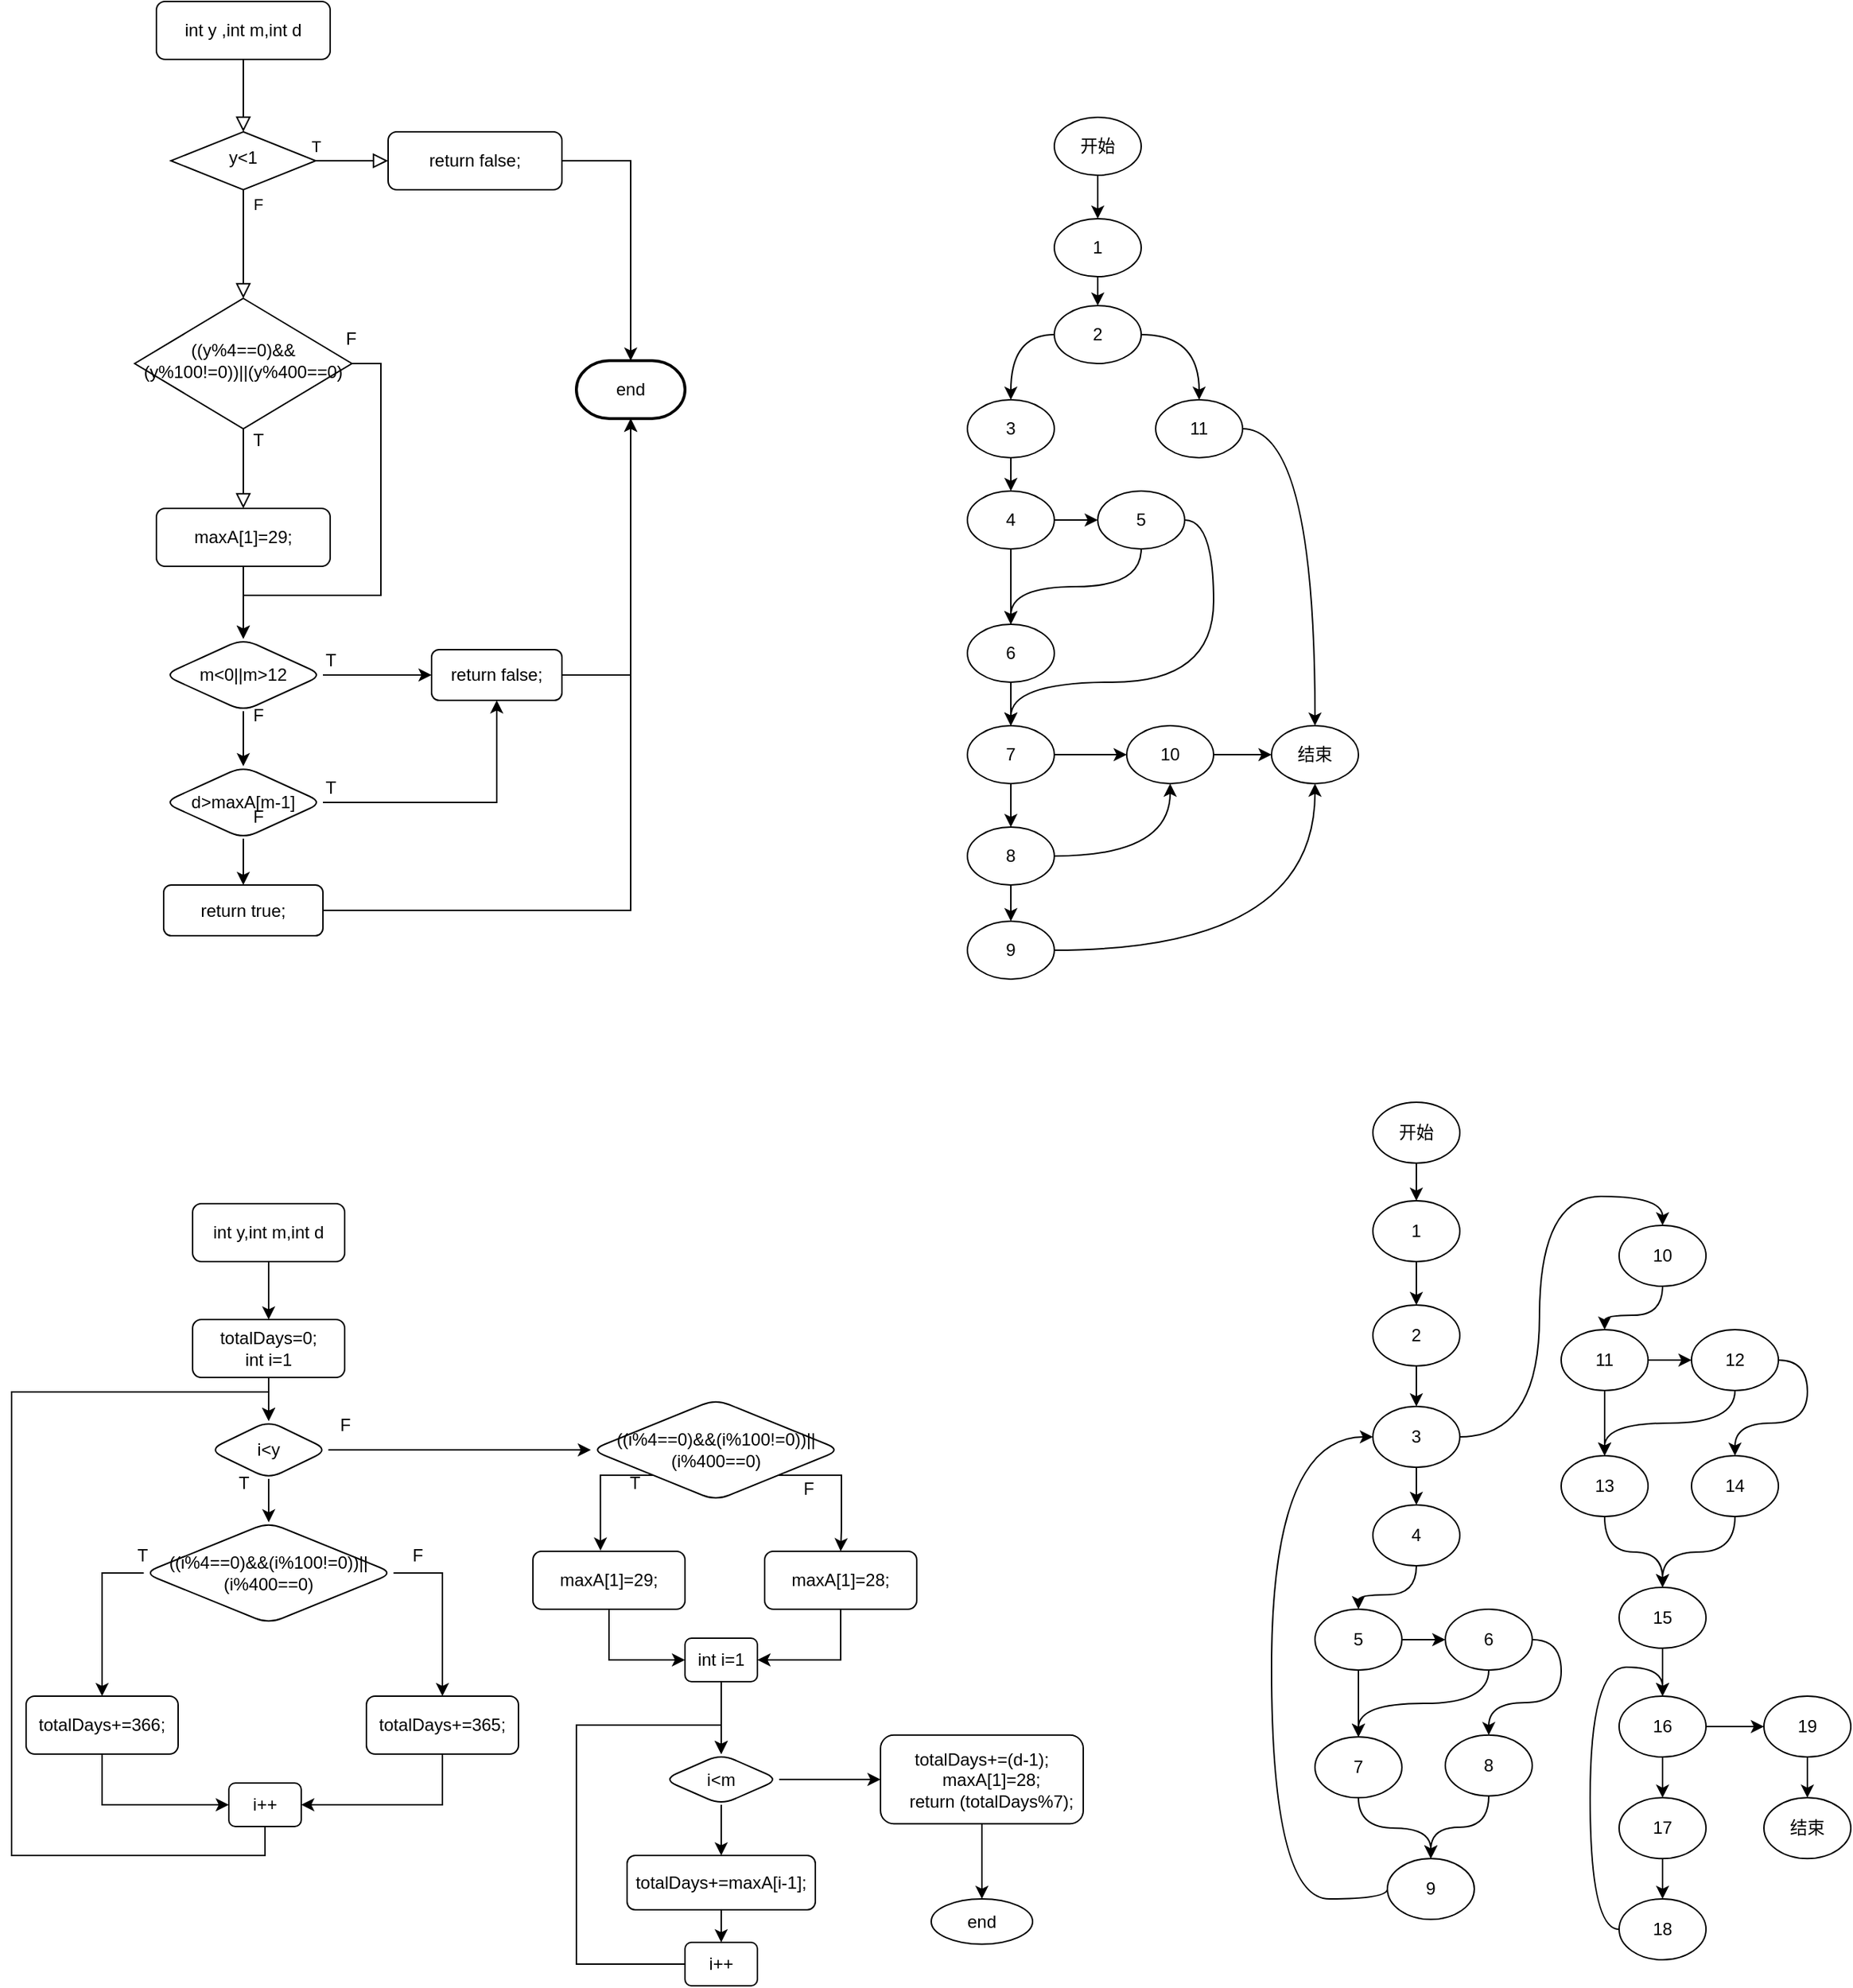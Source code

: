 <mxfile version="22.1.3" type="github">
  <diagram id="C5RBs43oDa-KdzZeNtuy" name="Page-1">
    <mxGraphModel dx="1226" dy="629" grid="1" gridSize="10" guides="1" tooltips="1" connect="1" arrows="1" fold="1" page="1" pageScale="1" pageWidth="1654" pageHeight="2336" math="0" shadow="0">
      <root>
        <mxCell id="WIyWlLk6GJQsqaUBKTNV-0" />
        <mxCell id="WIyWlLk6GJQsqaUBKTNV-1" parent="WIyWlLk6GJQsqaUBKTNV-0" />
        <mxCell id="WIyWlLk6GJQsqaUBKTNV-2" value="" style="rounded=0;html=1;jettySize=auto;orthogonalLoop=1;fontSize=11;endArrow=block;endFill=0;endSize=8;strokeWidth=1;shadow=0;labelBackgroundColor=none;edgeStyle=orthogonalEdgeStyle;" parent="WIyWlLk6GJQsqaUBKTNV-1" source="WIyWlLk6GJQsqaUBKTNV-3" target="WIyWlLk6GJQsqaUBKTNV-6" edge="1">
          <mxGeometry relative="1" as="geometry" />
        </mxCell>
        <mxCell id="WIyWlLk6GJQsqaUBKTNV-3" value="int y ,int m,int d" style="rounded=1;whiteSpace=wrap;html=1;fontSize=12;glass=0;strokeWidth=1;shadow=0;" parent="WIyWlLk6GJQsqaUBKTNV-1" vertex="1">
          <mxGeometry x="160" y="80" width="120" height="40" as="geometry" />
        </mxCell>
        <mxCell id="WIyWlLk6GJQsqaUBKTNV-4" value="F" style="rounded=0;html=1;jettySize=auto;orthogonalLoop=1;fontSize=11;endArrow=block;endFill=0;endSize=8;strokeWidth=1;shadow=0;labelBackgroundColor=none;edgeStyle=orthogonalEdgeStyle;" parent="WIyWlLk6GJQsqaUBKTNV-1" edge="1">
          <mxGeometry x="-0.733" y="10" relative="1" as="geometry">
            <mxPoint as="offset" />
            <mxPoint x="220" y="210" as="sourcePoint" />
            <mxPoint x="220" y="285" as="targetPoint" />
          </mxGeometry>
        </mxCell>
        <mxCell id="WIyWlLk6GJQsqaUBKTNV-5" value="T" style="edgeStyle=orthogonalEdgeStyle;rounded=0;html=1;jettySize=auto;orthogonalLoop=1;fontSize=11;endArrow=block;endFill=0;endSize=8;strokeWidth=1;shadow=0;labelBackgroundColor=none;" parent="WIyWlLk6GJQsqaUBKTNV-1" source="WIyWlLk6GJQsqaUBKTNV-6" target="WIyWlLk6GJQsqaUBKTNV-7" edge="1">
          <mxGeometry x="-1" y="10" relative="1" as="geometry">
            <mxPoint as="offset" />
          </mxGeometry>
        </mxCell>
        <mxCell id="WIyWlLk6GJQsqaUBKTNV-6" value="y&amp;lt;1" style="rhombus;whiteSpace=wrap;html=1;shadow=0;fontFamily=Helvetica;fontSize=12;align=center;strokeWidth=1;spacing=6;spacingTop=-4;" parent="WIyWlLk6GJQsqaUBKTNV-1" vertex="1">
          <mxGeometry x="170" y="170" width="100" height="40" as="geometry" />
        </mxCell>
        <mxCell id="e8tr8vdrp6v2wdwAVoa9-16" style="edgeStyle=orthogonalEdgeStyle;rounded=0;orthogonalLoop=1;jettySize=auto;html=1;" parent="WIyWlLk6GJQsqaUBKTNV-1" source="WIyWlLk6GJQsqaUBKTNV-7" target="e8tr8vdrp6v2wdwAVoa9-15" edge="1">
          <mxGeometry relative="1" as="geometry" />
        </mxCell>
        <mxCell id="WIyWlLk6GJQsqaUBKTNV-7" value="return false;" style="rounded=1;whiteSpace=wrap;html=1;fontSize=12;glass=0;strokeWidth=1;shadow=0;" parent="WIyWlLk6GJQsqaUBKTNV-1" vertex="1">
          <mxGeometry x="320" y="170" width="120" height="40" as="geometry" />
        </mxCell>
        <mxCell id="WIyWlLk6GJQsqaUBKTNV-8" value="" style="rounded=0;html=1;jettySize=auto;orthogonalLoop=1;fontSize=11;endArrow=block;endFill=0;endSize=8;strokeWidth=1;shadow=0;labelBackgroundColor=none;edgeStyle=orthogonalEdgeStyle;" parent="WIyWlLk6GJQsqaUBKTNV-1" source="WIyWlLk6GJQsqaUBKTNV-10" target="WIyWlLk6GJQsqaUBKTNV-11" edge="1">
          <mxGeometry x="-0.455" y="20" relative="1" as="geometry">
            <mxPoint as="offset" />
          </mxGeometry>
        </mxCell>
        <mxCell id="e8tr8vdrp6v2wdwAVoa9-75" style="edgeStyle=orthogonalEdgeStyle;rounded=0;orthogonalLoop=1;jettySize=auto;html=1;exitX=1;exitY=0.5;exitDx=0;exitDy=0;entryX=0.5;entryY=0;entryDx=0;entryDy=0;" parent="WIyWlLk6GJQsqaUBKTNV-1" source="WIyWlLk6GJQsqaUBKTNV-10" target="e8tr8vdrp6v2wdwAVoa9-0" edge="1">
          <mxGeometry relative="1" as="geometry">
            <Array as="points">
              <mxPoint x="315" y="330" />
              <mxPoint x="315" y="490" />
              <mxPoint x="220" y="490" />
            </Array>
          </mxGeometry>
        </mxCell>
        <mxCell id="WIyWlLk6GJQsqaUBKTNV-10" value="((y%4==0)&amp;amp;&amp;amp;(y%100!=0))||(y%400==0)" style="rhombus;whiteSpace=wrap;html=1;shadow=0;fontFamily=Helvetica;fontSize=12;align=center;strokeWidth=1;spacing=6;spacingTop=-4;" parent="WIyWlLk6GJQsqaUBKTNV-1" vertex="1">
          <mxGeometry x="145" y="285" width="150" height="90" as="geometry" />
        </mxCell>
        <mxCell id="e8tr8vdrp6v2wdwAVoa9-1" value="" style="edgeStyle=orthogonalEdgeStyle;rounded=0;orthogonalLoop=1;jettySize=auto;html=1;" parent="WIyWlLk6GJQsqaUBKTNV-1" source="WIyWlLk6GJQsqaUBKTNV-11" target="e8tr8vdrp6v2wdwAVoa9-0" edge="1">
          <mxGeometry relative="1" as="geometry" />
        </mxCell>
        <mxCell id="WIyWlLk6GJQsqaUBKTNV-11" value="maxA[1]=29;" style="rounded=1;whiteSpace=wrap;html=1;fontSize=12;glass=0;strokeWidth=1;shadow=0;" parent="WIyWlLk6GJQsqaUBKTNV-1" vertex="1">
          <mxGeometry x="160" y="430" width="120" height="40" as="geometry" />
        </mxCell>
        <mxCell id="e8tr8vdrp6v2wdwAVoa9-4" value="" style="edgeStyle=orthogonalEdgeStyle;rounded=0;orthogonalLoop=1;jettySize=auto;html=1;" parent="WIyWlLk6GJQsqaUBKTNV-1" source="e8tr8vdrp6v2wdwAVoa9-0" target="e8tr8vdrp6v2wdwAVoa9-3" edge="1">
          <mxGeometry relative="1" as="geometry" />
        </mxCell>
        <mxCell id="e8tr8vdrp6v2wdwAVoa9-6" value="" style="edgeStyle=orthogonalEdgeStyle;rounded=0;orthogonalLoop=1;jettySize=auto;html=1;" parent="WIyWlLk6GJQsqaUBKTNV-1" source="e8tr8vdrp6v2wdwAVoa9-0" target="e8tr8vdrp6v2wdwAVoa9-5" edge="1">
          <mxGeometry relative="1" as="geometry" />
        </mxCell>
        <mxCell id="e8tr8vdrp6v2wdwAVoa9-0" value="m&amp;lt;0||m&amp;gt;12" style="rhombus;whiteSpace=wrap;html=1;rounded=1;glass=0;strokeWidth=1;shadow=0;" parent="WIyWlLk6GJQsqaUBKTNV-1" vertex="1">
          <mxGeometry x="165" y="520" width="110" height="50" as="geometry" />
        </mxCell>
        <mxCell id="e8tr8vdrp6v2wdwAVoa9-2" value="T" style="text;html=1;align=center;verticalAlign=middle;resizable=0;points=[];autosize=1;strokeColor=none;fillColor=none;" parent="WIyWlLk6GJQsqaUBKTNV-1" vertex="1">
          <mxGeometry x="265" y="520" width="30" height="30" as="geometry" />
        </mxCell>
        <mxCell id="e8tr8vdrp6v2wdwAVoa9-17" style="edgeStyle=orthogonalEdgeStyle;rounded=0;orthogonalLoop=1;jettySize=auto;html=1;" parent="WIyWlLk6GJQsqaUBKTNV-1" source="e8tr8vdrp6v2wdwAVoa9-3" target="e8tr8vdrp6v2wdwAVoa9-15" edge="1">
          <mxGeometry relative="1" as="geometry" />
        </mxCell>
        <mxCell id="e8tr8vdrp6v2wdwAVoa9-3" value="return false;" style="whiteSpace=wrap;html=1;rounded=1;glass=0;strokeWidth=1;shadow=0;" parent="WIyWlLk6GJQsqaUBKTNV-1" vertex="1">
          <mxGeometry x="350" y="527.5" width="90" height="35" as="geometry" />
        </mxCell>
        <mxCell id="e8tr8vdrp6v2wdwAVoa9-10" value="" style="edgeStyle=orthogonalEdgeStyle;rounded=0;orthogonalLoop=1;jettySize=auto;html=1;" parent="WIyWlLk6GJQsqaUBKTNV-1" source="e8tr8vdrp6v2wdwAVoa9-5" target="e8tr8vdrp6v2wdwAVoa9-9" edge="1">
          <mxGeometry relative="1" as="geometry" />
        </mxCell>
        <mxCell id="e8tr8vdrp6v2wdwAVoa9-39" style="edgeStyle=orthogonalEdgeStyle;rounded=0;orthogonalLoop=1;jettySize=auto;html=1;entryX=0.5;entryY=1;entryDx=0;entryDy=0;" parent="WIyWlLk6GJQsqaUBKTNV-1" source="e8tr8vdrp6v2wdwAVoa9-5" target="e8tr8vdrp6v2wdwAVoa9-3" edge="1">
          <mxGeometry relative="1" as="geometry" />
        </mxCell>
        <mxCell id="e8tr8vdrp6v2wdwAVoa9-5" value="d&amp;gt;maxA[m-1]" style="rhombus;whiteSpace=wrap;html=1;rounded=1;glass=0;strokeWidth=1;shadow=0;" parent="WIyWlLk6GJQsqaUBKTNV-1" vertex="1">
          <mxGeometry x="165" y="608" width="110" height="50" as="geometry" />
        </mxCell>
        <mxCell id="e8tr8vdrp6v2wdwAVoa9-19" style="edgeStyle=orthogonalEdgeStyle;rounded=0;orthogonalLoop=1;jettySize=auto;html=1;exitX=1;exitY=0.5;exitDx=0;exitDy=0;" parent="WIyWlLk6GJQsqaUBKTNV-1" source="e8tr8vdrp6v2wdwAVoa9-9" target="e8tr8vdrp6v2wdwAVoa9-15" edge="1">
          <mxGeometry relative="1" as="geometry" />
        </mxCell>
        <mxCell id="e8tr8vdrp6v2wdwAVoa9-9" value="return true;" style="whiteSpace=wrap;html=1;rounded=1;glass=0;strokeWidth=1;shadow=0;" parent="WIyWlLk6GJQsqaUBKTNV-1" vertex="1">
          <mxGeometry x="165" y="690" width="110" height="35" as="geometry" />
        </mxCell>
        <mxCell id="e8tr8vdrp6v2wdwAVoa9-11" value="F" style="text;html=1;align=center;verticalAlign=middle;resizable=0;points=[];autosize=1;strokeColor=none;fillColor=none;" parent="WIyWlLk6GJQsqaUBKTNV-1" vertex="1">
          <mxGeometry x="215" y="628" width="30" height="30" as="geometry" />
        </mxCell>
        <mxCell id="e8tr8vdrp6v2wdwAVoa9-12" value="T" style="text;html=1;align=center;verticalAlign=middle;resizable=0;points=[];autosize=1;strokeColor=none;fillColor=none;" parent="WIyWlLk6GJQsqaUBKTNV-1" vertex="1">
          <mxGeometry x="265" y="608" width="30" height="30" as="geometry" />
        </mxCell>
        <mxCell id="e8tr8vdrp6v2wdwAVoa9-13" value="F" style="text;html=1;align=center;verticalAlign=middle;resizable=0;points=[];autosize=1;strokeColor=none;fillColor=none;" parent="WIyWlLk6GJQsqaUBKTNV-1" vertex="1">
          <mxGeometry x="215" y="558" width="30" height="30" as="geometry" />
        </mxCell>
        <mxCell id="e8tr8vdrp6v2wdwAVoa9-14" value="T" style="text;html=1;align=center;verticalAlign=middle;resizable=0;points=[];autosize=1;strokeColor=none;fillColor=none;" parent="WIyWlLk6GJQsqaUBKTNV-1" vertex="1">
          <mxGeometry x="215" y="368" width="30" height="30" as="geometry" />
        </mxCell>
        <mxCell id="e8tr8vdrp6v2wdwAVoa9-15" value="end" style="strokeWidth=2;html=1;shape=mxgraph.flowchart.terminator;whiteSpace=wrap;" parent="WIyWlLk6GJQsqaUBKTNV-1" vertex="1">
          <mxGeometry x="450" y="328" width="75" height="40" as="geometry" />
        </mxCell>
        <mxCell id="e8tr8vdrp6v2wdwAVoa9-29" style="edgeStyle=orthogonalEdgeStyle;rounded=0;orthogonalLoop=1;jettySize=auto;html=1;exitX=0.5;exitY=1;exitDx=0;exitDy=0;curved=1;" parent="WIyWlLk6GJQsqaUBKTNV-1" source="e8tr8vdrp6v2wdwAVoa9-20" target="e8tr8vdrp6v2wdwAVoa9-23" edge="1">
          <mxGeometry relative="1" as="geometry" />
        </mxCell>
        <mxCell id="e8tr8vdrp6v2wdwAVoa9-20" value="1" style="ellipse;whiteSpace=wrap;html=1;" parent="WIyWlLk6GJQsqaUBKTNV-1" vertex="1">
          <mxGeometry x="780" y="230" width="60" height="40" as="geometry" />
        </mxCell>
        <mxCell id="m3hUy5fk4AI3n0GFxQ_9-12" style="edgeStyle=orthogonalEdgeStyle;rounded=0;orthogonalLoop=1;jettySize=auto;html=1;exitX=0.5;exitY=1;exitDx=0;exitDy=0;" edge="1" parent="WIyWlLk6GJQsqaUBKTNV-1" source="e8tr8vdrp6v2wdwAVoa9-21" target="m3hUy5fk4AI3n0GFxQ_9-10">
          <mxGeometry relative="1" as="geometry" />
        </mxCell>
        <mxCell id="e8tr8vdrp6v2wdwAVoa9-21" value="3" style="ellipse;whiteSpace=wrap;html=1;" parent="WIyWlLk6GJQsqaUBKTNV-1" vertex="1">
          <mxGeometry x="720" y="355" width="60" height="40" as="geometry" />
        </mxCell>
        <mxCell id="e8tr8vdrp6v2wdwAVoa9-46" style="edgeStyle=orthogonalEdgeStyle;rounded=0;orthogonalLoop=1;jettySize=auto;html=1;exitX=0;exitY=0.5;exitDx=0;exitDy=0;curved=1;" parent="WIyWlLk6GJQsqaUBKTNV-1" source="e8tr8vdrp6v2wdwAVoa9-23" target="e8tr8vdrp6v2wdwAVoa9-21" edge="1">
          <mxGeometry relative="1" as="geometry" />
        </mxCell>
        <mxCell id="e8tr8vdrp6v2wdwAVoa9-49" style="edgeStyle=orthogonalEdgeStyle;rounded=0;orthogonalLoop=1;jettySize=auto;html=1;exitX=1;exitY=0.5;exitDx=0;exitDy=0;entryX=0.5;entryY=0;entryDx=0;entryDy=0;curved=1;" parent="WIyWlLk6GJQsqaUBKTNV-1" source="e8tr8vdrp6v2wdwAVoa9-23" target="e8tr8vdrp6v2wdwAVoa9-24" edge="1">
          <mxGeometry relative="1" as="geometry" />
        </mxCell>
        <mxCell id="e8tr8vdrp6v2wdwAVoa9-23" value="2" style="ellipse;whiteSpace=wrap;html=1;" parent="WIyWlLk6GJQsqaUBKTNV-1" vertex="1">
          <mxGeometry x="780" y="290" width="60" height="40" as="geometry" />
        </mxCell>
        <mxCell id="e8tr8vdrp6v2wdwAVoa9-45" style="edgeStyle=orthogonalEdgeStyle;rounded=0;orthogonalLoop=1;jettySize=auto;html=1;exitX=1;exitY=0.5;exitDx=0;exitDy=0;curved=1;" parent="WIyWlLk6GJQsqaUBKTNV-1" source="e8tr8vdrp6v2wdwAVoa9-24" target="e8tr8vdrp6v2wdwAVoa9-41" edge="1">
          <mxGeometry relative="1" as="geometry" />
        </mxCell>
        <mxCell id="e8tr8vdrp6v2wdwAVoa9-24" value="11" style="ellipse;whiteSpace=wrap;html=1;" parent="WIyWlLk6GJQsqaUBKTNV-1" vertex="1">
          <mxGeometry x="850" y="355" width="60" height="40" as="geometry" />
        </mxCell>
        <mxCell id="e8tr8vdrp6v2wdwAVoa9-33" style="edgeStyle=orthogonalEdgeStyle;rounded=0;orthogonalLoop=1;jettySize=auto;html=1;exitX=0.5;exitY=1;exitDx=0;exitDy=0;entryX=0.5;entryY=0;entryDx=0;entryDy=0;curved=1;" parent="WIyWlLk6GJQsqaUBKTNV-1" source="e8tr8vdrp6v2wdwAVoa9-25" target="e8tr8vdrp6v2wdwAVoa9-26" edge="1">
          <mxGeometry relative="1" as="geometry" />
        </mxCell>
        <mxCell id="e8tr8vdrp6v2wdwAVoa9-25" value="6" style="ellipse;whiteSpace=wrap;html=1;" parent="WIyWlLk6GJQsqaUBKTNV-1" vertex="1">
          <mxGeometry x="720" y="510" width="60" height="40" as="geometry" />
        </mxCell>
        <mxCell id="e8tr8vdrp6v2wdwAVoa9-34" style="edgeStyle=orthogonalEdgeStyle;rounded=0;orthogonalLoop=1;jettySize=auto;html=1;exitX=0.5;exitY=1;exitDx=0;exitDy=0;entryX=0.5;entryY=0;entryDx=0;entryDy=0;curved=1;" parent="WIyWlLk6GJQsqaUBKTNV-1" source="e8tr8vdrp6v2wdwAVoa9-26" target="e8tr8vdrp6v2wdwAVoa9-27" edge="1">
          <mxGeometry relative="1" as="geometry" />
        </mxCell>
        <mxCell id="e8tr8vdrp6v2wdwAVoa9-47" style="edgeStyle=orthogonalEdgeStyle;rounded=0;orthogonalLoop=1;jettySize=auto;html=1;exitX=1;exitY=0.5;exitDx=0;exitDy=0;entryX=0;entryY=0.5;entryDx=0;entryDy=0;curved=1;" parent="WIyWlLk6GJQsqaUBKTNV-1" source="e8tr8vdrp6v2wdwAVoa9-26" target="e8tr8vdrp6v2wdwAVoa9-28" edge="1">
          <mxGeometry relative="1" as="geometry" />
        </mxCell>
        <mxCell id="e8tr8vdrp6v2wdwAVoa9-26" value="7" style="ellipse;whiteSpace=wrap;html=1;" parent="WIyWlLk6GJQsqaUBKTNV-1" vertex="1">
          <mxGeometry x="720" y="580" width="60" height="40" as="geometry" />
        </mxCell>
        <mxCell id="e8tr8vdrp6v2wdwAVoa9-38" style="edgeStyle=orthogonalEdgeStyle;rounded=0;orthogonalLoop=1;jettySize=auto;html=1;exitX=0.5;exitY=1;exitDx=0;exitDy=0;entryX=0.5;entryY=0;entryDx=0;entryDy=0;curved=1;" parent="WIyWlLk6GJQsqaUBKTNV-1" source="e8tr8vdrp6v2wdwAVoa9-27" target="e8tr8vdrp6v2wdwAVoa9-36" edge="1">
          <mxGeometry relative="1" as="geometry" />
        </mxCell>
        <mxCell id="e8tr8vdrp6v2wdwAVoa9-40" style="edgeStyle=orthogonalEdgeStyle;rounded=0;orthogonalLoop=1;jettySize=auto;html=1;curved=1;" parent="WIyWlLk6GJQsqaUBKTNV-1" source="e8tr8vdrp6v2wdwAVoa9-27" target="e8tr8vdrp6v2wdwAVoa9-28" edge="1">
          <mxGeometry relative="1" as="geometry" />
        </mxCell>
        <mxCell id="e8tr8vdrp6v2wdwAVoa9-27" value="8" style="ellipse;whiteSpace=wrap;html=1;" parent="WIyWlLk6GJQsqaUBKTNV-1" vertex="1">
          <mxGeometry x="720" y="650" width="60" height="40" as="geometry" />
        </mxCell>
        <mxCell id="e8tr8vdrp6v2wdwAVoa9-48" style="edgeStyle=orthogonalEdgeStyle;rounded=0;orthogonalLoop=1;jettySize=auto;html=1;exitX=1;exitY=0.5;exitDx=0;exitDy=0;entryX=0;entryY=0.5;entryDx=0;entryDy=0;curved=1;" parent="WIyWlLk6GJQsqaUBKTNV-1" source="e8tr8vdrp6v2wdwAVoa9-28" target="e8tr8vdrp6v2wdwAVoa9-41" edge="1">
          <mxGeometry relative="1" as="geometry" />
        </mxCell>
        <mxCell id="e8tr8vdrp6v2wdwAVoa9-28" value="10" style="ellipse;whiteSpace=wrap;html=1;" parent="WIyWlLk6GJQsqaUBKTNV-1" vertex="1">
          <mxGeometry x="830" y="580" width="60" height="40" as="geometry" />
        </mxCell>
        <mxCell id="e8tr8vdrp6v2wdwAVoa9-42" style="edgeStyle=orthogonalEdgeStyle;rounded=0;orthogonalLoop=1;jettySize=auto;html=1;exitX=1;exitY=0.5;exitDx=0;exitDy=0;entryX=0.5;entryY=1;entryDx=0;entryDy=0;curved=1;" parent="WIyWlLk6GJQsqaUBKTNV-1" source="e8tr8vdrp6v2wdwAVoa9-36" target="e8tr8vdrp6v2wdwAVoa9-41" edge="1">
          <mxGeometry relative="1" as="geometry" />
        </mxCell>
        <mxCell id="e8tr8vdrp6v2wdwAVoa9-36" value="9" style="ellipse;whiteSpace=wrap;html=1;" parent="WIyWlLk6GJQsqaUBKTNV-1" vertex="1">
          <mxGeometry x="720" y="715" width="60" height="40" as="geometry" />
        </mxCell>
        <mxCell id="e8tr8vdrp6v2wdwAVoa9-41" value="结束" style="ellipse;whiteSpace=wrap;html=1;" parent="WIyWlLk6GJQsqaUBKTNV-1" vertex="1">
          <mxGeometry x="930" y="580" width="60" height="40" as="geometry" />
        </mxCell>
        <mxCell id="e8tr8vdrp6v2wdwAVoa9-54" value="" style="edgeStyle=orthogonalEdgeStyle;rounded=0;orthogonalLoop=1;jettySize=auto;html=1;" parent="WIyWlLk6GJQsqaUBKTNV-1" source="e8tr8vdrp6v2wdwAVoa9-50" target="e8tr8vdrp6v2wdwAVoa9-53" edge="1">
          <mxGeometry relative="1" as="geometry" />
        </mxCell>
        <mxCell id="e8tr8vdrp6v2wdwAVoa9-50" value="&lt;div&gt;totalDays=0;&lt;/div&gt;&lt;div&gt;int i=1&lt;br&gt;&lt;/div&gt;" style="rounded=1;whiteSpace=wrap;html=1;" parent="WIyWlLk6GJQsqaUBKTNV-1" vertex="1">
          <mxGeometry x="185" y="990" width="105" height="40" as="geometry" />
        </mxCell>
        <mxCell id="e8tr8vdrp6v2wdwAVoa9-52" style="edgeStyle=orthogonalEdgeStyle;rounded=0;orthogonalLoop=1;jettySize=auto;html=1;exitX=0.5;exitY=1;exitDx=0;exitDy=0;entryX=0.5;entryY=0;entryDx=0;entryDy=0;" parent="WIyWlLk6GJQsqaUBKTNV-1" source="e8tr8vdrp6v2wdwAVoa9-51" target="e8tr8vdrp6v2wdwAVoa9-50" edge="1">
          <mxGeometry relative="1" as="geometry" />
        </mxCell>
        <mxCell id="e8tr8vdrp6v2wdwAVoa9-51" value="int y,int m,int d" style="rounded=1;whiteSpace=wrap;html=1;" parent="WIyWlLk6GJQsqaUBKTNV-1" vertex="1">
          <mxGeometry x="185" y="910" width="105" height="40" as="geometry" />
        </mxCell>
        <mxCell id="e8tr8vdrp6v2wdwAVoa9-56" value="" style="edgeStyle=orthogonalEdgeStyle;rounded=0;orthogonalLoop=1;jettySize=auto;html=1;" parent="WIyWlLk6GJQsqaUBKTNV-1" source="e8tr8vdrp6v2wdwAVoa9-53" target="e8tr8vdrp6v2wdwAVoa9-55" edge="1">
          <mxGeometry relative="1" as="geometry" />
        </mxCell>
        <mxCell id="e8tr8vdrp6v2wdwAVoa9-73" style="edgeStyle=orthogonalEdgeStyle;rounded=0;orthogonalLoop=1;jettySize=auto;html=1;exitX=1;exitY=0.5;exitDx=0;exitDy=0;entryX=0;entryY=0.5;entryDx=0;entryDy=0;" parent="WIyWlLk6GJQsqaUBKTNV-1" source="e8tr8vdrp6v2wdwAVoa9-53" target="e8tr8vdrp6v2wdwAVoa9-72" edge="1">
          <mxGeometry relative="1" as="geometry" />
        </mxCell>
        <mxCell id="e8tr8vdrp6v2wdwAVoa9-53" value="i&amp;lt;y" style="rhombus;whiteSpace=wrap;html=1;rounded=1;" parent="WIyWlLk6GJQsqaUBKTNV-1" vertex="1">
          <mxGeometry x="196.25" y="1060" width="82.5" height="40" as="geometry" />
        </mxCell>
        <mxCell id="e8tr8vdrp6v2wdwAVoa9-59" style="edgeStyle=orthogonalEdgeStyle;rounded=0;orthogonalLoop=1;jettySize=auto;html=1;exitX=0;exitY=0.5;exitDx=0;exitDy=0;" parent="WIyWlLk6GJQsqaUBKTNV-1" source="e8tr8vdrp6v2wdwAVoa9-55" target="e8tr8vdrp6v2wdwAVoa9-57" edge="1">
          <mxGeometry relative="1" as="geometry" />
        </mxCell>
        <mxCell id="e8tr8vdrp6v2wdwAVoa9-61" style="edgeStyle=orthogonalEdgeStyle;rounded=0;orthogonalLoop=1;jettySize=auto;html=1;exitX=1;exitY=0.5;exitDx=0;exitDy=0;" parent="WIyWlLk6GJQsqaUBKTNV-1" source="e8tr8vdrp6v2wdwAVoa9-55" target="e8tr8vdrp6v2wdwAVoa9-58" edge="1">
          <mxGeometry relative="1" as="geometry" />
        </mxCell>
        <mxCell id="e8tr8vdrp6v2wdwAVoa9-55" value="((i%4==0)&amp;amp;&amp;amp;(i%100!=0))||(i%400==0)" style="rhombus;whiteSpace=wrap;html=1;rounded=1;" parent="WIyWlLk6GJQsqaUBKTNV-1" vertex="1">
          <mxGeometry x="151.25" y="1130" width="172.5" height="70" as="geometry" />
        </mxCell>
        <mxCell id="e8tr8vdrp6v2wdwAVoa9-64" style="edgeStyle=orthogonalEdgeStyle;rounded=0;orthogonalLoop=1;jettySize=auto;html=1;exitX=0.5;exitY=1;exitDx=0;exitDy=0;entryX=0;entryY=0.5;entryDx=0;entryDy=0;" parent="WIyWlLk6GJQsqaUBKTNV-1" source="e8tr8vdrp6v2wdwAVoa9-57" target="e8tr8vdrp6v2wdwAVoa9-63" edge="1">
          <mxGeometry relative="1" as="geometry" />
        </mxCell>
        <mxCell id="e8tr8vdrp6v2wdwAVoa9-57" value="totalDays+=366;" style="rounded=1;whiteSpace=wrap;html=1;" parent="WIyWlLk6GJQsqaUBKTNV-1" vertex="1">
          <mxGeometry x="70" y="1250" width="105" height="40" as="geometry" />
        </mxCell>
        <mxCell id="e8tr8vdrp6v2wdwAVoa9-65" style="edgeStyle=orthogonalEdgeStyle;rounded=0;orthogonalLoop=1;jettySize=auto;html=1;exitX=0.5;exitY=1;exitDx=0;exitDy=0;entryX=1;entryY=0.5;entryDx=0;entryDy=0;" parent="WIyWlLk6GJQsqaUBKTNV-1" source="e8tr8vdrp6v2wdwAVoa9-58" target="e8tr8vdrp6v2wdwAVoa9-63" edge="1">
          <mxGeometry relative="1" as="geometry" />
        </mxCell>
        <mxCell id="e8tr8vdrp6v2wdwAVoa9-58" value="totalDays+=365;" style="rounded=1;whiteSpace=wrap;html=1;" parent="WIyWlLk6GJQsqaUBKTNV-1" vertex="1">
          <mxGeometry x="305" y="1250" width="105" height="40" as="geometry" />
        </mxCell>
        <mxCell id="e8tr8vdrp6v2wdwAVoa9-60" value="T" style="text;html=1;align=center;verticalAlign=middle;resizable=0;points=[];autosize=1;strokeColor=none;fillColor=none;" parent="WIyWlLk6GJQsqaUBKTNV-1" vertex="1">
          <mxGeometry x="135" y="1138" width="30" height="30" as="geometry" />
        </mxCell>
        <mxCell id="e8tr8vdrp6v2wdwAVoa9-62" value="F" style="text;html=1;align=center;verticalAlign=middle;resizable=0;points=[];autosize=1;strokeColor=none;fillColor=none;" parent="WIyWlLk6GJQsqaUBKTNV-1" vertex="1">
          <mxGeometry x="325" y="1138" width="30" height="30" as="geometry" />
        </mxCell>
        <mxCell id="e8tr8vdrp6v2wdwAVoa9-70" style="edgeStyle=orthogonalEdgeStyle;rounded=0;orthogonalLoop=1;jettySize=auto;html=1;exitX=0.5;exitY=1;exitDx=0;exitDy=0;entryX=0.5;entryY=0;entryDx=0;entryDy=0;" parent="WIyWlLk6GJQsqaUBKTNV-1" source="e8tr8vdrp6v2wdwAVoa9-63" target="e8tr8vdrp6v2wdwAVoa9-53" edge="1">
          <mxGeometry relative="1" as="geometry">
            <Array as="points">
              <mxPoint x="235" y="1360" />
              <mxPoint x="60" y="1360" />
              <mxPoint x="60" y="1040" />
              <mxPoint x="238" y="1040" />
            </Array>
          </mxGeometry>
        </mxCell>
        <mxCell id="e8tr8vdrp6v2wdwAVoa9-63" value="i++" style="rounded=1;whiteSpace=wrap;html=1;" parent="WIyWlLk6GJQsqaUBKTNV-1" vertex="1">
          <mxGeometry x="210" y="1310" width="50" height="30" as="geometry" />
        </mxCell>
        <mxCell id="e8tr8vdrp6v2wdwAVoa9-71" value="T" style="text;html=1;align=center;verticalAlign=middle;resizable=0;points=[];autosize=1;strokeColor=none;fillColor=none;" parent="WIyWlLk6GJQsqaUBKTNV-1" vertex="1">
          <mxGeometry x="205" y="1088" width="30" height="30" as="geometry" />
        </mxCell>
        <mxCell id="e8tr8vdrp6v2wdwAVoa9-82" style="edgeStyle=orthogonalEdgeStyle;rounded=0;orthogonalLoop=1;jettySize=auto;html=1;exitX=1;exitY=1;exitDx=0;exitDy=0;entryX=0.5;entryY=0;entryDx=0;entryDy=0;" parent="WIyWlLk6GJQsqaUBKTNV-1" source="e8tr8vdrp6v2wdwAVoa9-72" target="e8tr8vdrp6v2wdwAVoa9-79" edge="1">
          <mxGeometry relative="1" as="geometry">
            <Array as="points">
              <mxPoint x="633" y="1098" />
              <mxPoint x="633" y="1135" />
            </Array>
          </mxGeometry>
        </mxCell>
        <mxCell id="e8tr8vdrp6v2wdwAVoa9-72" value="((i%4==0)&amp;amp;&amp;amp;(i%100!=0))||(i%400==0)" style="rhombus;whiteSpace=wrap;html=1;rounded=1;" parent="WIyWlLk6GJQsqaUBKTNV-1" vertex="1">
          <mxGeometry x="460" y="1045" width="172.5" height="70" as="geometry" />
        </mxCell>
        <mxCell id="e8tr8vdrp6v2wdwAVoa9-74" value="F" style="text;html=1;align=center;verticalAlign=middle;resizable=0;points=[];autosize=1;strokeColor=none;fillColor=none;" parent="WIyWlLk6GJQsqaUBKTNV-1" vertex="1">
          <mxGeometry x="275" y="1048" width="30" height="30" as="geometry" />
        </mxCell>
        <mxCell id="e8tr8vdrp6v2wdwAVoa9-76" value="F" style="text;html=1;align=center;verticalAlign=middle;resizable=0;points=[];autosize=1;strokeColor=none;fillColor=none;" parent="WIyWlLk6GJQsqaUBKTNV-1" vertex="1">
          <mxGeometry x="278.75" y="298" width="30" height="30" as="geometry" />
        </mxCell>
        <mxCell id="e8tr8vdrp6v2wdwAVoa9-87" style="edgeStyle=orthogonalEdgeStyle;rounded=0;orthogonalLoop=1;jettySize=auto;html=1;exitX=0.5;exitY=1;exitDx=0;exitDy=0;entryX=0;entryY=0.5;entryDx=0;entryDy=0;" parent="WIyWlLk6GJQsqaUBKTNV-1" source="e8tr8vdrp6v2wdwAVoa9-78" target="e8tr8vdrp6v2wdwAVoa9-86" edge="1">
          <mxGeometry relative="1" as="geometry" />
        </mxCell>
        <mxCell id="e8tr8vdrp6v2wdwAVoa9-78" value="maxA[1]=29;" style="rounded=1;whiteSpace=wrap;html=1;" parent="WIyWlLk6GJQsqaUBKTNV-1" vertex="1">
          <mxGeometry x="420" y="1150" width="105" height="40" as="geometry" />
        </mxCell>
        <mxCell id="e8tr8vdrp6v2wdwAVoa9-88" style="edgeStyle=orthogonalEdgeStyle;rounded=0;orthogonalLoop=1;jettySize=auto;html=1;exitX=0.5;exitY=1;exitDx=0;exitDy=0;entryX=1;entryY=0.5;entryDx=0;entryDy=0;" parent="WIyWlLk6GJQsqaUBKTNV-1" source="e8tr8vdrp6v2wdwAVoa9-79" target="e8tr8vdrp6v2wdwAVoa9-86" edge="1">
          <mxGeometry relative="1" as="geometry" />
        </mxCell>
        <mxCell id="e8tr8vdrp6v2wdwAVoa9-79" value="maxA[1]=28;" style="rounded=1;whiteSpace=wrap;html=1;" parent="WIyWlLk6GJQsqaUBKTNV-1" vertex="1">
          <mxGeometry x="580" y="1150" width="105" height="40" as="geometry" />
        </mxCell>
        <mxCell id="e8tr8vdrp6v2wdwAVoa9-83" style="edgeStyle=orthogonalEdgeStyle;rounded=0;orthogonalLoop=1;jettySize=auto;html=1;exitX=0;exitY=1;exitDx=0;exitDy=0;entryX=0.444;entryY=-0.012;entryDx=0;entryDy=0;entryPerimeter=0;" parent="WIyWlLk6GJQsqaUBKTNV-1" source="e8tr8vdrp6v2wdwAVoa9-72" target="e8tr8vdrp6v2wdwAVoa9-78" edge="1">
          <mxGeometry relative="1" as="geometry">
            <Array as="points">
              <mxPoint x="467" y="1098" />
            </Array>
          </mxGeometry>
        </mxCell>
        <mxCell id="e8tr8vdrp6v2wdwAVoa9-84" value="T" style="text;html=1;align=center;verticalAlign=middle;resizable=0;points=[];autosize=1;strokeColor=none;fillColor=none;" parent="WIyWlLk6GJQsqaUBKTNV-1" vertex="1">
          <mxGeometry x="475" y="1088" width="30" height="30" as="geometry" />
        </mxCell>
        <mxCell id="e8tr8vdrp6v2wdwAVoa9-85" value="F" style="text;html=1;align=center;verticalAlign=middle;resizable=0;points=[];autosize=1;strokeColor=none;fillColor=none;" parent="WIyWlLk6GJQsqaUBKTNV-1" vertex="1">
          <mxGeometry x="595" y="1092" width="30" height="30" as="geometry" />
        </mxCell>
        <mxCell id="e8tr8vdrp6v2wdwAVoa9-90" value="" style="edgeStyle=orthogonalEdgeStyle;rounded=0;orthogonalLoop=1;jettySize=auto;html=1;" parent="WIyWlLk6GJQsqaUBKTNV-1" source="e8tr8vdrp6v2wdwAVoa9-86" target="e8tr8vdrp6v2wdwAVoa9-89" edge="1">
          <mxGeometry relative="1" as="geometry" />
        </mxCell>
        <mxCell id="e8tr8vdrp6v2wdwAVoa9-86" value="int i=1" style="rounded=1;whiteSpace=wrap;html=1;" parent="WIyWlLk6GJQsqaUBKTNV-1" vertex="1">
          <mxGeometry x="525" y="1210" width="50" height="30" as="geometry" />
        </mxCell>
        <mxCell id="e8tr8vdrp6v2wdwAVoa9-92" value="" style="edgeStyle=orthogonalEdgeStyle;rounded=0;orthogonalLoop=1;jettySize=auto;html=1;" parent="WIyWlLk6GJQsqaUBKTNV-1" source="e8tr8vdrp6v2wdwAVoa9-89" target="e8tr8vdrp6v2wdwAVoa9-91" edge="1">
          <mxGeometry relative="1" as="geometry" />
        </mxCell>
        <mxCell id="e8tr8vdrp6v2wdwAVoa9-101" style="edgeStyle=orthogonalEdgeStyle;rounded=0;orthogonalLoop=1;jettySize=auto;html=1;entryX=0;entryY=0.5;entryDx=0;entryDy=0;" parent="WIyWlLk6GJQsqaUBKTNV-1" source="e8tr8vdrp6v2wdwAVoa9-89" target="e8tr8vdrp6v2wdwAVoa9-99" edge="1">
          <mxGeometry relative="1" as="geometry" />
        </mxCell>
        <mxCell id="e8tr8vdrp6v2wdwAVoa9-89" value="i&amp;lt;m" style="rhombus;whiteSpace=wrap;html=1;rounded=1;" parent="WIyWlLk6GJQsqaUBKTNV-1" vertex="1">
          <mxGeometry x="510" y="1290" width="80" height="35" as="geometry" />
        </mxCell>
        <mxCell id="e8tr8vdrp6v2wdwAVoa9-95" style="edgeStyle=orthogonalEdgeStyle;rounded=0;orthogonalLoop=1;jettySize=auto;html=1;exitX=0.5;exitY=1;exitDx=0;exitDy=0;entryX=0.5;entryY=0;entryDx=0;entryDy=0;" parent="WIyWlLk6GJQsqaUBKTNV-1" source="e8tr8vdrp6v2wdwAVoa9-91" target="e8tr8vdrp6v2wdwAVoa9-93" edge="1">
          <mxGeometry relative="1" as="geometry" />
        </mxCell>
        <mxCell id="e8tr8vdrp6v2wdwAVoa9-91" value="totalDays+=maxA[i-1];" style="whiteSpace=wrap;html=1;rounded=1;" parent="WIyWlLk6GJQsqaUBKTNV-1" vertex="1">
          <mxGeometry x="485" y="1360" width="130" height="37.5" as="geometry" />
        </mxCell>
        <mxCell id="e8tr8vdrp6v2wdwAVoa9-97" style="edgeStyle=orthogonalEdgeStyle;rounded=0;orthogonalLoop=1;jettySize=auto;html=1;exitX=0;exitY=0.5;exitDx=0;exitDy=0;entryX=0.5;entryY=0;entryDx=0;entryDy=0;" parent="WIyWlLk6GJQsqaUBKTNV-1" source="e8tr8vdrp6v2wdwAVoa9-93" target="e8tr8vdrp6v2wdwAVoa9-89" edge="1">
          <mxGeometry relative="1" as="geometry">
            <Array as="points">
              <mxPoint x="450" y="1435" />
              <mxPoint x="450" y="1270" />
              <mxPoint x="550" y="1270" />
            </Array>
          </mxGeometry>
        </mxCell>
        <mxCell id="e8tr8vdrp6v2wdwAVoa9-93" value="i++" style="rounded=1;whiteSpace=wrap;html=1;" parent="WIyWlLk6GJQsqaUBKTNV-1" vertex="1">
          <mxGeometry x="525" y="1420" width="50" height="30" as="geometry" />
        </mxCell>
        <mxCell id="e8tr8vdrp6v2wdwAVoa9-103" value="" style="edgeStyle=orthogonalEdgeStyle;rounded=0;orthogonalLoop=1;jettySize=auto;html=1;" parent="WIyWlLk6GJQsqaUBKTNV-1" source="e8tr8vdrp6v2wdwAVoa9-99" target="e8tr8vdrp6v2wdwAVoa9-102" edge="1">
          <mxGeometry relative="1" as="geometry" />
        </mxCell>
        <mxCell id="e8tr8vdrp6v2wdwAVoa9-99" value="totalDays+=(d-1);&lt;br&gt;&amp;nbsp;&amp;nbsp; &amp;nbsp;maxA[1]=28;&lt;br&gt;&amp;nbsp;&amp;nbsp; &amp;nbsp;return (totalDays%7);" style="whiteSpace=wrap;html=1;rounded=1;" parent="WIyWlLk6GJQsqaUBKTNV-1" vertex="1">
          <mxGeometry x="660" y="1276.88" width="140" height="61.25" as="geometry" />
        </mxCell>
        <mxCell id="e8tr8vdrp6v2wdwAVoa9-102" value="&lt;div&gt;end&lt;/div&gt;" style="ellipse;whiteSpace=wrap;html=1;rounded=1;" parent="WIyWlLk6GJQsqaUBKTNV-1" vertex="1">
          <mxGeometry x="695" y="1390" width="70" height="31.24" as="geometry" />
        </mxCell>
        <mxCell id="e8tr8vdrp6v2wdwAVoa9-121" style="edgeStyle=orthogonalEdgeStyle;rounded=0;orthogonalLoop=1;jettySize=auto;html=1;exitX=0.5;exitY=1;exitDx=0;exitDy=0;entryX=0.5;entryY=0;entryDx=0;entryDy=0;curved=1;" parent="WIyWlLk6GJQsqaUBKTNV-1" source="e8tr8vdrp6v2wdwAVoa9-104" target="e8tr8vdrp6v2wdwAVoa9-106" edge="1">
          <mxGeometry relative="1" as="geometry" />
        </mxCell>
        <mxCell id="e8tr8vdrp6v2wdwAVoa9-104" value="1" style="ellipse;whiteSpace=wrap;html=1;" parent="WIyWlLk6GJQsqaUBKTNV-1" vertex="1">
          <mxGeometry x="1000" y="908" width="60" height="42" as="geometry" />
        </mxCell>
        <mxCell id="e8tr8vdrp6v2wdwAVoa9-122" style="edgeStyle=orthogonalEdgeStyle;rounded=0;orthogonalLoop=1;jettySize=auto;html=1;exitX=0.5;exitY=1;exitDx=0;exitDy=0;entryX=0.5;entryY=0;entryDx=0;entryDy=0;curved=1;" parent="WIyWlLk6GJQsqaUBKTNV-1" source="e8tr8vdrp6v2wdwAVoa9-106" target="e8tr8vdrp6v2wdwAVoa9-107" edge="1">
          <mxGeometry relative="1" as="geometry" />
        </mxCell>
        <mxCell id="e8tr8vdrp6v2wdwAVoa9-106" value="2" style="ellipse;whiteSpace=wrap;html=1;" parent="WIyWlLk6GJQsqaUBKTNV-1" vertex="1">
          <mxGeometry x="1000" y="980" width="60" height="42" as="geometry" />
        </mxCell>
        <mxCell id="e8tr8vdrp6v2wdwAVoa9-123" style="edgeStyle=orthogonalEdgeStyle;rounded=0;orthogonalLoop=1;jettySize=auto;html=1;exitX=0.5;exitY=1;exitDx=0;exitDy=0;entryX=0.5;entryY=0;entryDx=0;entryDy=0;curved=1;" parent="WIyWlLk6GJQsqaUBKTNV-1" source="e8tr8vdrp6v2wdwAVoa9-107" target="e8tr8vdrp6v2wdwAVoa9-108" edge="1">
          <mxGeometry relative="1" as="geometry" />
        </mxCell>
        <mxCell id="m3hUy5fk4AI3n0GFxQ_9-40" style="edgeStyle=orthogonalEdgeStyle;rounded=0;orthogonalLoop=1;jettySize=auto;html=1;exitX=1;exitY=0.5;exitDx=0;exitDy=0;entryX=0.5;entryY=0;entryDx=0;entryDy=0;curved=1;" edge="1" parent="WIyWlLk6GJQsqaUBKTNV-1" source="e8tr8vdrp6v2wdwAVoa9-107" target="m3hUy5fk4AI3n0GFxQ_9-33">
          <mxGeometry relative="1" as="geometry" />
        </mxCell>
        <mxCell id="e8tr8vdrp6v2wdwAVoa9-107" value="3" style="ellipse;whiteSpace=wrap;html=1;" parent="WIyWlLk6GJQsqaUBKTNV-1" vertex="1">
          <mxGeometry x="1000" y="1050" width="60" height="42" as="geometry" />
        </mxCell>
        <mxCell id="m3hUy5fk4AI3n0GFxQ_9-22" style="edgeStyle=orthogonalEdgeStyle;rounded=0;orthogonalLoop=1;jettySize=auto;html=1;curved=1;" edge="1" parent="WIyWlLk6GJQsqaUBKTNV-1" source="e8tr8vdrp6v2wdwAVoa9-108" target="m3hUy5fk4AI3n0GFxQ_9-19">
          <mxGeometry relative="1" as="geometry" />
        </mxCell>
        <mxCell id="e8tr8vdrp6v2wdwAVoa9-108" value="4" style="ellipse;whiteSpace=wrap;html=1;" parent="WIyWlLk6GJQsqaUBKTNV-1" vertex="1">
          <mxGeometry x="1000" y="1118" width="60" height="42" as="geometry" />
        </mxCell>
        <mxCell id="e8tr8vdrp6v2wdwAVoa9-126" style="edgeStyle=orthogonalEdgeStyle;rounded=0;orthogonalLoop=1;jettySize=auto;html=1;exitX=0.5;exitY=1;exitDx=0;exitDy=0;curved=1;" parent="WIyWlLk6GJQsqaUBKTNV-1" source="e8tr8vdrp6v2wdwAVoa9-109" target="e8tr8vdrp6v2wdwAVoa9-111" edge="1">
          <mxGeometry relative="1" as="geometry" />
        </mxCell>
        <mxCell id="e8tr8vdrp6v2wdwAVoa9-109" value="7" style="ellipse;whiteSpace=wrap;html=1;" parent="WIyWlLk6GJQsqaUBKTNV-1" vertex="1">
          <mxGeometry x="960" y="1278.13" width="60" height="42" as="geometry" />
        </mxCell>
        <mxCell id="e8tr8vdrp6v2wdwAVoa9-127" style="edgeStyle=orthogonalEdgeStyle;rounded=0;orthogonalLoop=1;jettySize=auto;html=1;exitX=0.5;exitY=1;exitDx=0;exitDy=0;curved=1;" parent="WIyWlLk6GJQsqaUBKTNV-1" source="e8tr8vdrp6v2wdwAVoa9-110" target="e8tr8vdrp6v2wdwAVoa9-111" edge="1">
          <mxGeometry relative="1" as="geometry" />
        </mxCell>
        <mxCell id="e8tr8vdrp6v2wdwAVoa9-110" value="8" style="ellipse;whiteSpace=wrap;html=1;" parent="WIyWlLk6GJQsqaUBKTNV-1" vertex="1">
          <mxGeometry x="1050" y="1276.88" width="60" height="42" as="geometry" />
        </mxCell>
        <mxCell id="e8tr8vdrp6v2wdwAVoa9-128" style="edgeStyle=orthogonalEdgeStyle;rounded=0;orthogonalLoop=1;jettySize=auto;html=1;exitX=0;exitY=0.5;exitDx=0;exitDy=0;entryX=0;entryY=0.5;entryDx=0;entryDy=0;curved=1;" parent="WIyWlLk6GJQsqaUBKTNV-1" source="e8tr8vdrp6v2wdwAVoa9-111" target="e8tr8vdrp6v2wdwAVoa9-107" edge="1">
          <mxGeometry relative="1" as="geometry">
            <Array as="points">
              <mxPoint x="1010" y="1390" />
              <mxPoint x="930" y="1390" />
              <mxPoint x="930" y="1071" />
            </Array>
          </mxGeometry>
        </mxCell>
        <mxCell id="e8tr8vdrp6v2wdwAVoa9-111" value="9" style="ellipse;whiteSpace=wrap;html=1;" parent="WIyWlLk6GJQsqaUBKTNV-1" vertex="1">
          <mxGeometry x="1010" y="1362.13" width="60" height="42" as="geometry" />
        </mxCell>
        <mxCell id="e8tr8vdrp6v2wdwAVoa9-133" style="edgeStyle=orthogonalEdgeStyle;rounded=0;orthogonalLoop=1;jettySize=auto;html=1;exitX=0.5;exitY=1;exitDx=0;exitDy=0;entryX=0.5;entryY=0;entryDx=0;entryDy=0;curved=1;" parent="WIyWlLk6GJQsqaUBKTNV-1" source="e8tr8vdrp6v2wdwAVoa9-113" target="e8tr8vdrp6v2wdwAVoa9-115" edge="1">
          <mxGeometry relative="1" as="geometry" />
        </mxCell>
        <mxCell id="e8tr8vdrp6v2wdwAVoa9-113" value="13" style="ellipse;whiteSpace=wrap;html=1;" parent="WIyWlLk6GJQsqaUBKTNV-1" vertex="1">
          <mxGeometry x="1130" y="1084" width="60" height="42" as="geometry" />
        </mxCell>
        <mxCell id="e8tr8vdrp6v2wdwAVoa9-143" style="edgeStyle=orthogonalEdgeStyle;rounded=0;orthogonalLoop=1;jettySize=auto;html=1;exitX=0.5;exitY=1;exitDx=0;exitDy=0;curved=1;" parent="WIyWlLk6GJQsqaUBKTNV-1" source="e8tr8vdrp6v2wdwAVoa9-114" target="e8tr8vdrp6v2wdwAVoa9-115" edge="1">
          <mxGeometry relative="1" as="geometry" />
        </mxCell>
        <mxCell id="e8tr8vdrp6v2wdwAVoa9-114" value="14" style="ellipse;whiteSpace=wrap;html=1;" parent="WIyWlLk6GJQsqaUBKTNV-1" vertex="1">
          <mxGeometry x="1220" y="1084" width="60" height="42" as="geometry" />
        </mxCell>
        <mxCell id="e8tr8vdrp6v2wdwAVoa9-135" style="edgeStyle=orthogonalEdgeStyle;rounded=0;orthogonalLoop=1;jettySize=auto;html=1;exitX=0.5;exitY=1;exitDx=0;exitDy=0;curved=1;" parent="WIyWlLk6GJQsqaUBKTNV-1" source="e8tr8vdrp6v2wdwAVoa9-115" target="e8tr8vdrp6v2wdwAVoa9-116" edge="1">
          <mxGeometry relative="1" as="geometry" />
        </mxCell>
        <mxCell id="e8tr8vdrp6v2wdwAVoa9-115" value="15" style="ellipse;whiteSpace=wrap;html=1;" parent="WIyWlLk6GJQsqaUBKTNV-1" vertex="1">
          <mxGeometry x="1170" y="1174.88" width="60" height="42" as="geometry" />
        </mxCell>
        <mxCell id="e8tr8vdrp6v2wdwAVoa9-136" style="edgeStyle=orthogonalEdgeStyle;rounded=0;orthogonalLoop=1;jettySize=auto;html=1;exitX=0.5;exitY=1;exitDx=0;exitDy=0;entryX=0.5;entryY=0;entryDx=0;entryDy=0;curved=1;" parent="WIyWlLk6GJQsqaUBKTNV-1" source="e8tr8vdrp6v2wdwAVoa9-116" target="e8tr8vdrp6v2wdwAVoa9-117" edge="1">
          <mxGeometry relative="1" as="geometry" />
        </mxCell>
        <mxCell id="e8tr8vdrp6v2wdwAVoa9-139" style="edgeStyle=orthogonalEdgeStyle;rounded=0;orthogonalLoop=1;jettySize=auto;html=1;exitX=1;exitY=0.5;exitDx=0;exitDy=0;entryX=0;entryY=0.5;entryDx=0;entryDy=0;curved=1;" parent="WIyWlLk6GJQsqaUBKTNV-1" source="e8tr8vdrp6v2wdwAVoa9-116" target="e8tr8vdrp6v2wdwAVoa9-119" edge="1">
          <mxGeometry relative="1" as="geometry" />
        </mxCell>
        <mxCell id="e8tr8vdrp6v2wdwAVoa9-116" value="16" style="ellipse;whiteSpace=wrap;html=1;" parent="WIyWlLk6GJQsqaUBKTNV-1" vertex="1">
          <mxGeometry x="1170" y="1250" width="60" height="42" as="geometry" />
        </mxCell>
        <mxCell id="e8tr8vdrp6v2wdwAVoa9-137" style="edgeStyle=orthogonalEdgeStyle;rounded=0;orthogonalLoop=1;jettySize=auto;html=1;exitX=0.5;exitY=1;exitDx=0;exitDy=0;entryX=0.5;entryY=0;entryDx=0;entryDy=0;curved=1;" parent="WIyWlLk6GJQsqaUBKTNV-1" source="e8tr8vdrp6v2wdwAVoa9-117" target="e8tr8vdrp6v2wdwAVoa9-118" edge="1">
          <mxGeometry relative="1" as="geometry" />
        </mxCell>
        <mxCell id="e8tr8vdrp6v2wdwAVoa9-117" value="17" style="ellipse;whiteSpace=wrap;html=1;" parent="WIyWlLk6GJQsqaUBKTNV-1" vertex="1">
          <mxGeometry x="1170" y="1320.13" width="60" height="42" as="geometry" />
        </mxCell>
        <mxCell id="e8tr8vdrp6v2wdwAVoa9-142" style="edgeStyle=orthogonalEdgeStyle;rounded=0;orthogonalLoop=1;jettySize=auto;html=1;exitX=0;exitY=0.5;exitDx=0;exitDy=0;entryX=0.5;entryY=0;entryDx=0;entryDy=0;curved=1;" parent="WIyWlLk6GJQsqaUBKTNV-1" source="e8tr8vdrp6v2wdwAVoa9-118" target="e8tr8vdrp6v2wdwAVoa9-116" edge="1">
          <mxGeometry relative="1" as="geometry">
            <Array as="points">
              <mxPoint x="1150" y="1411" />
              <mxPoint x="1150" y="1230" />
              <mxPoint x="1200" y="1230" />
            </Array>
          </mxGeometry>
        </mxCell>
        <mxCell id="e8tr8vdrp6v2wdwAVoa9-118" value="18" style="ellipse;whiteSpace=wrap;html=1;" parent="WIyWlLk6GJQsqaUBKTNV-1" vertex="1">
          <mxGeometry x="1170" y="1390" width="60" height="42" as="geometry" />
        </mxCell>
        <mxCell id="e8tr8vdrp6v2wdwAVoa9-140" style="edgeStyle=orthogonalEdgeStyle;rounded=0;orthogonalLoop=1;jettySize=auto;html=1;exitX=0.5;exitY=1;exitDx=0;exitDy=0;curved=1;" parent="WIyWlLk6GJQsqaUBKTNV-1" source="e8tr8vdrp6v2wdwAVoa9-119" target="e8tr8vdrp6v2wdwAVoa9-120" edge="1">
          <mxGeometry relative="1" as="geometry" />
        </mxCell>
        <mxCell id="e8tr8vdrp6v2wdwAVoa9-119" value="19" style="ellipse;whiteSpace=wrap;html=1;" parent="WIyWlLk6GJQsqaUBKTNV-1" vertex="1">
          <mxGeometry x="1270" y="1250" width="60" height="42" as="geometry" />
        </mxCell>
        <mxCell id="e8tr8vdrp6v2wdwAVoa9-120" value="结束" style="ellipse;whiteSpace=wrap;html=1;" parent="WIyWlLk6GJQsqaUBKTNV-1" vertex="1">
          <mxGeometry x="1270" y="1320.13" width="60" height="42" as="geometry" />
        </mxCell>
        <mxCell id="e8tr8vdrp6v2wdwAVoa9-145" style="edgeStyle=orthogonalEdgeStyle;rounded=0;orthogonalLoop=1;jettySize=auto;html=1;exitX=0.5;exitY=1;exitDx=0;exitDy=0;" parent="WIyWlLk6GJQsqaUBKTNV-1" source="e8tr8vdrp6v2wdwAVoa9-144" target="e8tr8vdrp6v2wdwAVoa9-104" edge="1">
          <mxGeometry relative="1" as="geometry" />
        </mxCell>
        <mxCell id="e8tr8vdrp6v2wdwAVoa9-144" value="开始" style="ellipse;whiteSpace=wrap;html=1;" parent="WIyWlLk6GJQsqaUBKTNV-1" vertex="1">
          <mxGeometry x="1000" y="840" width="60" height="42" as="geometry" />
        </mxCell>
        <mxCell id="e8tr8vdrp6v2wdwAVoa9-147" style="edgeStyle=orthogonalEdgeStyle;rounded=0;orthogonalLoop=1;jettySize=auto;html=1;exitX=0.5;exitY=1;exitDx=0;exitDy=0;entryX=0.5;entryY=0;entryDx=0;entryDy=0;" parent="WIyWlLk6GJQsqaUBKTNV-1" source="e8tr8vdrp6v2wdwAVoa9-146" target="e8tr8vdrp6v2wdwAVoa9-20" edge="1">
          <mxGeometry relative="1" as="geometry" />
        </mxCell>
        <mxCell id="e8tr8vdrp6v2wdwAVoa9-146" value="开始" style="ellipse;whiteSpace=wrap;html=1;" parent="WIyWlLk6GJQsqaUBKTNV-1" vertex="1">
          <mxGeometry x="780" y="160" width="60" height="40" as="geometry" />
        </mxCell>
        <mxCell id="m3hUy5fk4AI3n0GFxQ_9-13" style="edgeStyle=orthogonalEdgeStyle;rounded=0;orthogonalLoop=1;jettySize=auto;html=1;exitX=1;exitY=0.5;exitDx=0;exitDy=0;entryX=0;entryY=0.5;entryDx=0;entryDy=0;" edge="1" parent="WIyWlLk6GJQsqaUBKTNV-1" source="m3hUy5fk4AI3n0GFxQ_9-10" target="m3hUy5fk4AI3n0GFxQ_9-11">
          <mxGeometry relative="1" as="geometry" />
        </mxCell>
        <mxCell id="m3hUy5fk4AI3n0GFxQ_9-14" style="edgeStyle=orthogonalEdgeStyle;rounded=0;orthogonalLoop=1;jettySize=auto;html=1;exitX=0.5;exitY=1;exitDx=0;exitDy=0;" edge="1" parent="WIyWlLk6GJQsqaUBKTNV-1" source="m3hUy5fk4AI3n0GFxQ_9-10" target="e8tr8vdrp6v2wdwAVoa9-25">
          <mxGeometry relative="1" as="geometry" />
        </mxCell>
        <mxCell id="m3hUy5fk4AI3n0GFxQ_9-10" value="4" style="ellipse;whiteSpace=wrap;html=1;" vertex="1" parent="WIyWlLk6GJQsqaUBKTNV-1">
          <mxGeometry x="720" y="418" width="60" height="40" as="geometry" />
        </mxCell>
        <mxCell id="m3hUy5fk4AI3n0GFxQ_9-15" style="edgeStyle=orthogonalEdgeStyle;rounded=0;orthogonalLoop=1;jettySize=auto;html=1;exitX=0.5;exitY=1;exitDx=0;exitDy=0;curved=1;" edge="1" parent="WIyWlLk6GJQsqaUBKTNV-1" source="m3hUy5fk4AI3n0GFxQ_9-11" target="e8tr8vdrp6v2wdwAVoa9-25">
          <mxGeometry relative="1" as="geometry" />
        </mxCell>
        <mxCell id="m3hUy5fk4AI3n0GFxQ_9-18" style="edgeStyle=orthogonalEdgeStyle;rounded=0;orthogonalLoop=1;jettySize=auto;html=1;exitX=1;exitY=0.5;exitDx=0;exitDy=0;entryX=0.5;entryY=0;entryDx=0;entryDy=0;curved=1;" edge="1" parent="WIyWlLk6GJQsqaUBKTNV-1" source="m3hUy5fk4AI3n0GFxQ_9-11" target="e8tr8vdrp6v2wdwAVoa9-26">
          <mxGeometry relative="1" as="geometry">
            <Array as="points">
              <mxPoint x="890" y="438" />
              <mxPoint x="890" y="550" />
              <mxPoint x="750" y="550" />
            </Array>
          </mxGeometry>
        </mxCell>
        <mxCell id="m3hUy5fk4AI3n0GFxQ_9-11" value="5" style="ellipse;whiteSpace=wrap;html=1;" vertex="1" parent="WIyWlLk6GJQsqaUBKTNV-1">
          <mxGeometry x="810" y="418" width="60" height="40" as="geometry" />
        </mxCell>
        <mxCell id="m3hUy5fk4AI3n0GFxQ_9-23" style="edgeStyle=orthogonalEdgeStyle;rounded=0;orthogonalLoop=1;jettySize=auto;html=1;exitX=1;exitY=0.5;exitDx=0;exitDy=0;entryX=0;entryY=0.5;entryDx=0;entryDy=0;curved=1;" edge="1" parent="WIyWlLk6GJQsqaUBKTNV-1" source="m3hUy5fk4AI3n0GFxQ_9-19" target="m3hUy5fk4AI3n0GFxQ_9-20">
          <mxGeometry relative="1" as="geometry" />
        </mxCell>
        <mxCell id="m3hUy5fk4AI3n0GFxQ_9-24" style="edgeStyle=orthogonalEdgeStyle;rounded=0;orthogonalLoop=1;jettySize=auto;html=1;entryX=0.5;entryY=0;entryDx=0;entryDy=0;curved=1;" edge="1" parent="WIyWlLk6GJQsqaUBKTNV-1" source="m3hUy5fk4AI3n0GFxQ_9-19" target="e8tr8vdrp6v2wdwAVoa9-109">
          <mxGeometry relative="1" as="geometry" />
        </mxCell>
        <mxCell id="m3hUy5fk4AI3n0GFxQ_9-19" value="5" style="ellipse;whiteSpace=wrap;html=1;" vertex="1" parent="WIyWlLk6GJQsqaUBKTNV-1">
          <mxGeometry x="960" y="1190" width="60" height="42" as="geometry" />
        </mxCell>
        <mxCell id="m3hUy5fk4AI3n0GFxQ_9-27" style="edgeStyle=orthogonalEdgeStyle;rounded=0;orthogonalLoop=1;jettySize=auto;html=1;exitX=0.5;exitY=1;exitDx=0;exitDy=0;entryX=0.5;entryY=0;entryDx=0;entryDy=0;curved=1;" edge="1" parent="WIyWlLk6GJQsqaUBKTNV-1" source="m3hUy5fk4AI3n0GFxQ_9-20" target="e8tr8vdrp6v2wdwAVoa9-109">
          <mxGeometry relative="1" as="geometry" />
        </mxCell>
        <mxCell id="m3hUy5fk4AI3n0GFxQ_9-29" style="edgeStyle=orthogonalEdgeStyle;rounded=0;orthogonalLoop=1;jettySize=auto;html=1;exitX=1;exitY=0.5;exitDx=0;exitDy=0;entryX=0.5;entryY=0;entryDx=0;entryDy=0;curved=1;" edge="1" parent="WIyWlLk6GJQsqaUBKTNV-1" source="m3hUy5fk4AI3n0GFxQ_9-20" target="e8tr8vdrp6v2wdwAVoa9-110">
          <mxGeometry relative="1" as="geometry" />
        </mxCell>
        <mxCell id="m3hUy5fk4AI3n0GFxQ_9-20" value="6" style="ellipse;whiteSpace=wrap;html=1;" vertex="1" parent="WIyWlLk6GJQsqaUBKTNV-1">
          <mxGeometry x="1050" y="1190" width="60" height="42" as="geometry" />
        </mxCell>
        <mxCell id="m3hUy5fk4AI3n0GFxQ_9-32" style="edgeStyle=orthogonalEdgeStyle;rounded=0;orthogonalLoop=1;jettySize=auto;html=1;curved=1;" edge="1" parent="WIyWlLk6GJQsqaUBKTNV-1" source="m3hUy5fk4AI3n0GFxQ_9-33" target="m3hUy5fk4AI3n0GFxQ_9-36">
          <mxGeometry relative="1" as="geometry" />
        </mxCell>
        <mxCell id="m3hUy5fk4AI3n0GFxQ_9-33" value="10" style="ellipse;whiteSpace=wrap;html=1;" vertex="1" parent="WIyWlLk6GJQsqaUBKTNV-1">
          <mxGeometry x="1170" y="925" width="60" height="42" as="geometry" />
        </mxCell>
        <mxCell id="m3hUy5fk4AI3n0GFxQ_9-34" style="edgeStyle=orthogonalEdgeStyle;rounded=0;orthogonalLoop=1;jettySize=auto;html=1;exitX=1;exitY=0.5;exitDx=0;exitDy=0;entryX=0;entryY=0.5;entryDx=0;entryDy=0;curved=1;" edge="1" parent="WIyWlLk6GJQsqaUBKTNV-1" source="m3hUy5fk4AI3n0GFxQ_9-36" target="m3hUy5fk4AI3n0GFxQ_9-39">
          <mxGeometry relative="1" as="geometry" />
        </mxCell>
        <mxCell id="m3hUy5fk4AI3n0GFxQ_9-43" style="edgeStyle=orthogonalEdgeStyle;rounded=0;orthogonalLoop=1;jettySize=auto;html=1;exitX=0.5;exitY=1;exitDx=0;exitDy=0;" edge="1" parent="WIyWlLk6GJQsqaUBKTNV-1" source="m3hUy5fk4AI3n0GFxQ_9-36" target="e8tr8vdrp6v2wdwAVoa9-113">
          <mxGeometry relative="1" as="geometry" />
        </mxCell>
        <mxCell id="m3hUy5fk4AI3n0GFxQ_9-36" value="11" style="ellipse;whiteSpace=wrap;html=1;" vertex="1" parent="WIyWlLk6GJQsqaUBKTNV-1">
          <mxGeometry x="1130" y="997" width="60" height="42" as="geometry" />
        </mxCell>
        <mxCell id="m3hUy5fk4AI3n0GFxQ_9-41" style="edgeStyle=orthogonalEdgeStyle;rounded=0;orthogonalLoop=1;jettySize=auto;html=1;exitX=1;exitY=0.5;exitDx=0;exitDy=0;entryX=0.5;entryY=0;entryDx=0;entryDy=0;curved=1;" edge="1" parent="WIyWlLk6GJQsqaUBKTNV-1" source="m3hUy5fk4AI3n0GFxQ_9-39" target="e8tr8vdrp6v2wdwAVoa9-114">
          <mxGeometry relative="1" as="geometry" />
        </mxCell>
        <mxCell id="m3hUy5fk4AI3n0GFxQ_9-44" style="edgeStyle=orthogonalEdgeStyle;rounded=0;orthogonalLoop=1;jettySize=auto;html=1;exitX=0.5;exitY=1;exitDx=0;exitDy=0;curved=1;" edge="1" parent="WIyWlLk6GJQsqaUBKTNV-1" source="m3hUy5fk4AI3n0GFxQ_9-39" target="e8tr8vdrp6v2wdwAVoa9-113">
          <mxGeometry relative="1" as="geometry" />
        </mxCell>
        <mxCell id="m3hUy5fk4AI3n0GFxQ_9-39" value="12" style="ellipse;whiteSpace=wrap;html=1;" vertex="1" parent="WIyWlLk6GJQsqaUBKTNV-1">
          <mxGeometry x="1220" y="997" width="60" height="42" as="geometry" />
        </mxCell>
      </root>
    </mxGraphModel>
  </diagram>
</mxfile>
